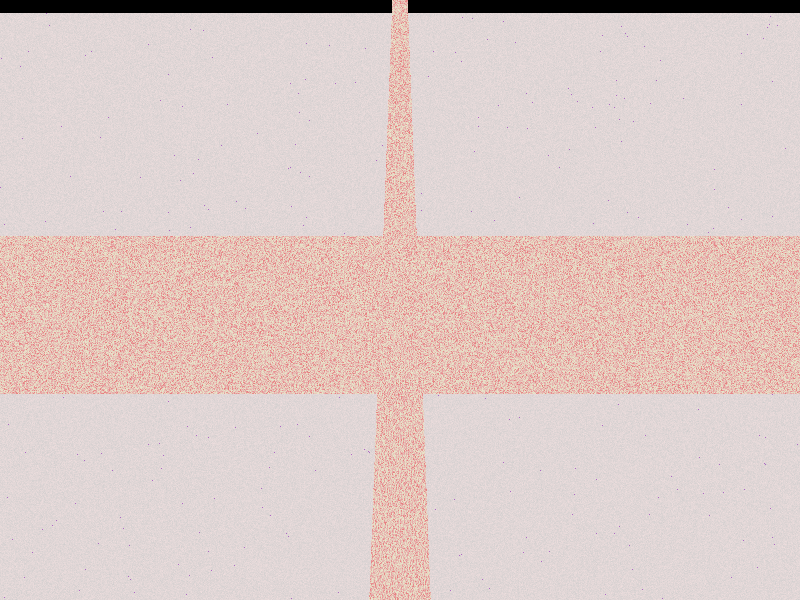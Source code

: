 #include "colors.inc"   // Pre-defined colors
#include "stones.inc"   // Pre-defined scene elements
#include "textures.inc" // Pre-defined textures
#include "shapes.inc"
#include "glass.inc"
#include "metals.inc"
#include "woods.inc"

background { color Black }

camera {
	location <0, 200, -300>
	// location <0, -50, -200>
	look_at  <0, -50, 0>
}

union {
	box {
		<-300, -130, -10> <300, 0, 0>
	}
	box {
		<-10, -130, -1000> <10, 0, 1000>
	}

	texture {
		pigment {
			Red_Marble
		}
	}

}


union {
	box {
		<-1000, -140, -1000> <1000, -130, 1000>
	}

	texture {
		PinkAlabaster
	}

}

light_source {
	<100, 100, 100> color White
}

